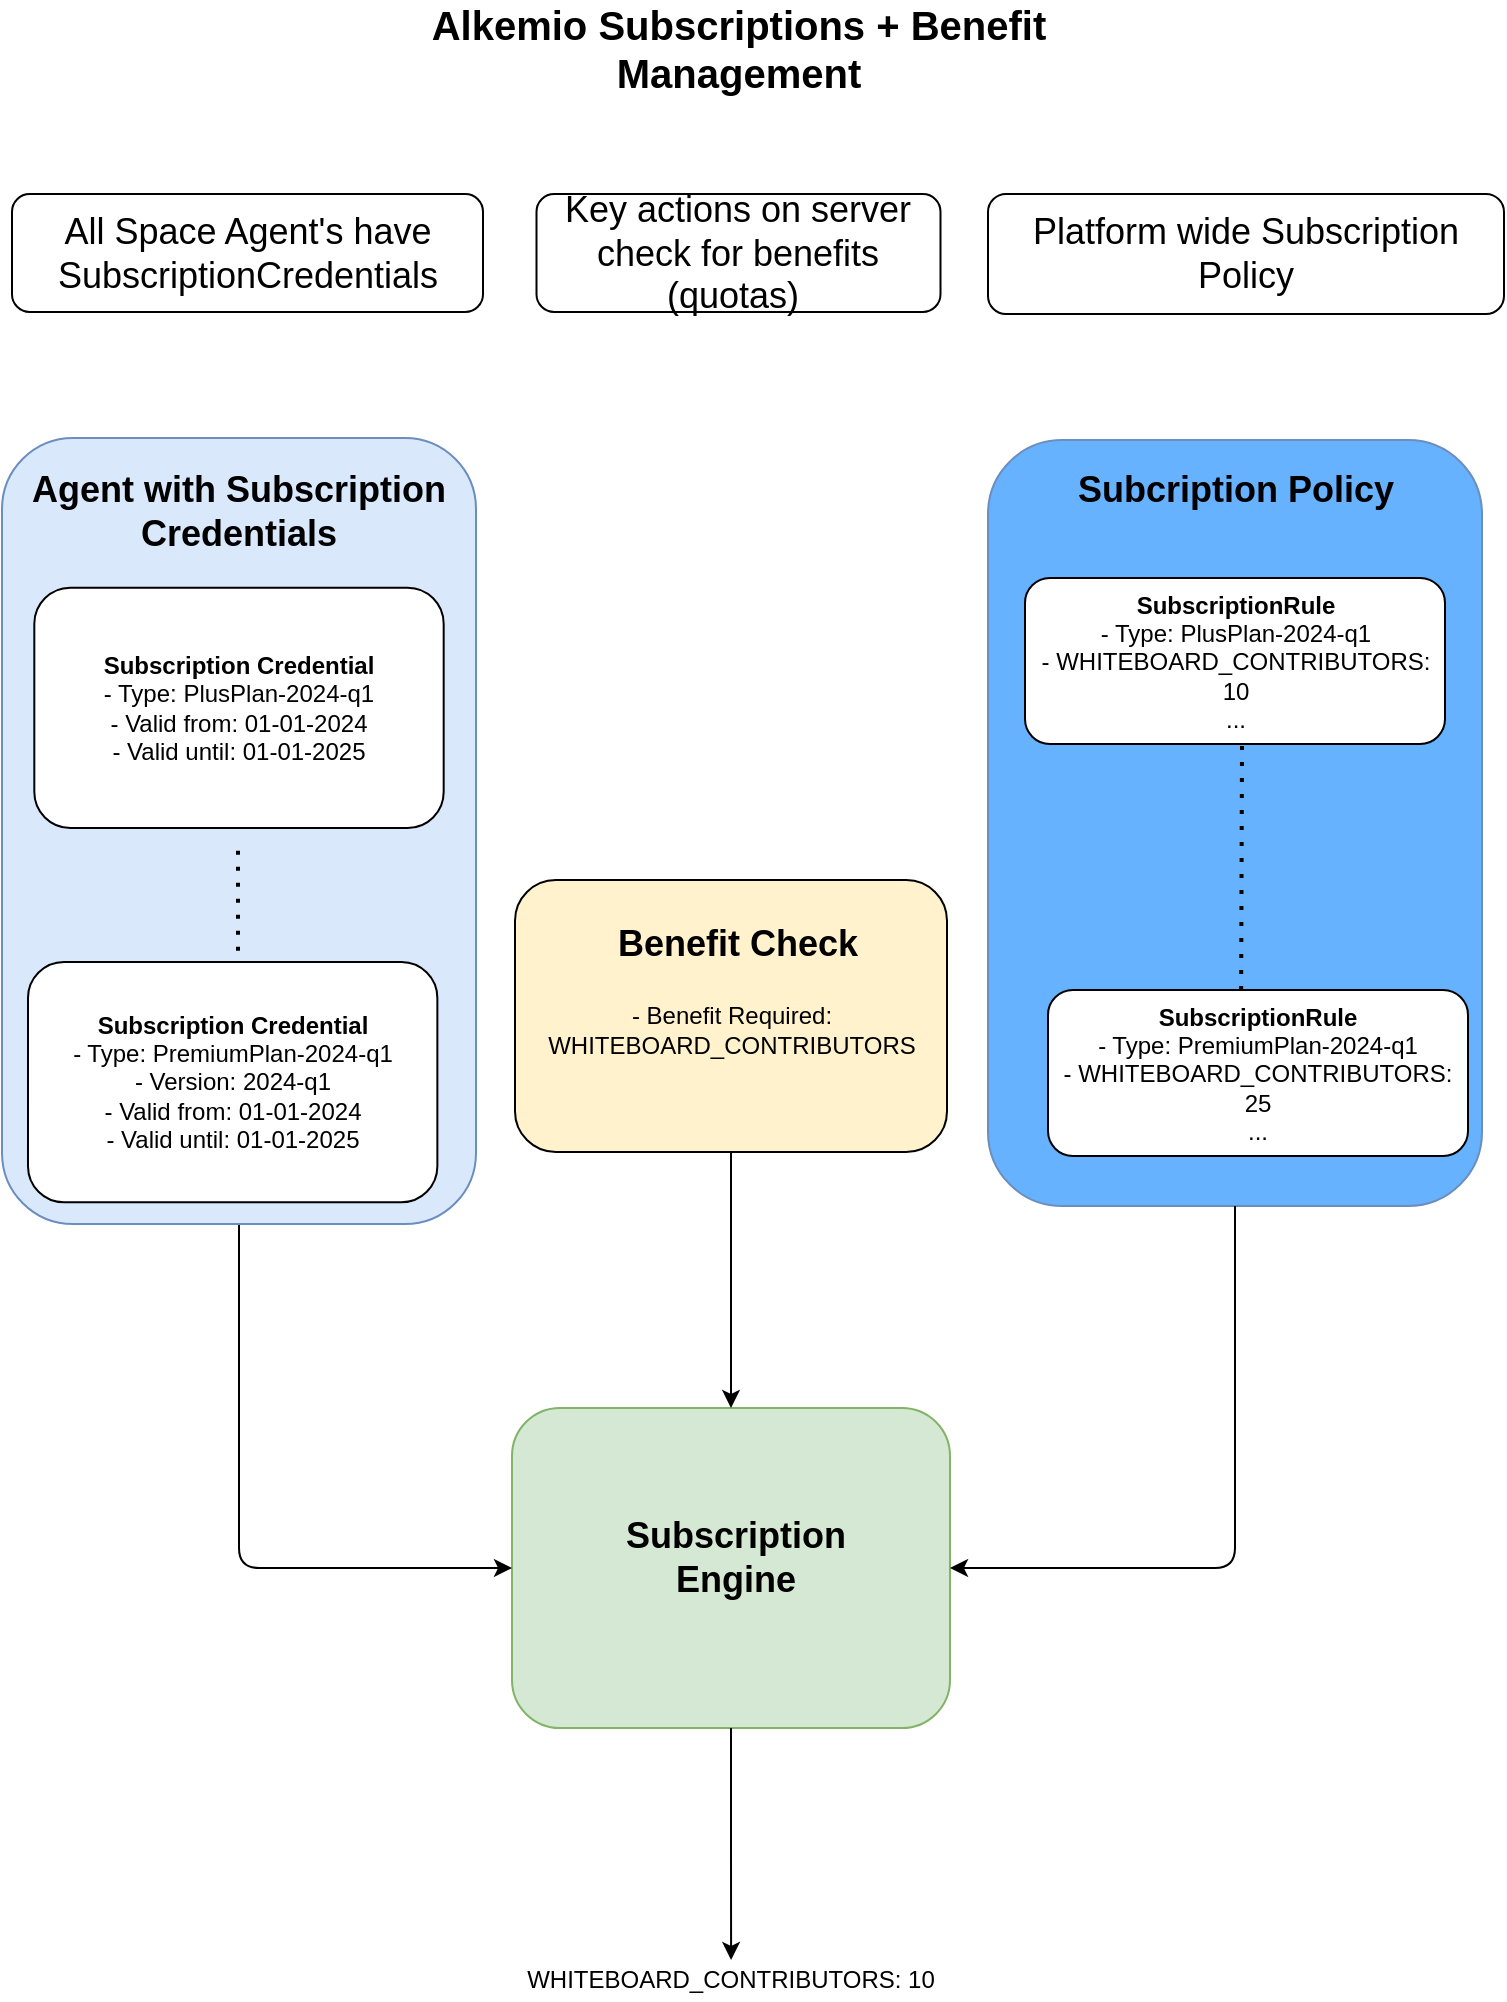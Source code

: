 <mxfile version="22.1.21" type="device">
  <diagram name="Subscriptions" id="MRnfxQKDurDMuoabgHoY">
    <mxGraphModel dx="2068" dy="1114" grid="0" gridSize="10" guides="1" tooltips="1" connect="1" arrows="1" fold="1" page="1" pageScale="1" pageWidth="827" pageHeight="1169" math="0" shadow="0">
      <root>
        <mxCell id="dUI4cDzIz1VOxFGTC87Q-0" />
        <mxCell id="dUI4cDzIz1VOxFGTC87Q-1" parent="dUI4cDzIz1VOxFGTC87Q-0" />
        <mxCell id="dUI4cDzIz1VOxFGTC87Q-4" value="Alkemio Subscriptions + Benefit Management" style="text;html=1;strokeColor=none;fillColor=none;align=center;verticalAlign=middle;whiteSpace=wrap;rounded=0;fontSize=20;fontStyle=1" parent="dUI4cDzIz1VOxFGTC87Q-1" vertex="1">
          <mxGeometry x="226" y="30" width="414.5" height="20" as="geometry" />
        </mxCell>
        <mxCell id="dUI4cDzIz1VOxFGTC87Q-11" value="" style="group" parent="dUI4cDzIz1VOxFGTC87Q-1" vertex="1" connectable="0">
          <mxGeometry x="558" y="236" width="247" height="383" as="geometry" />
        </mxCell>
        <mxCell id="dUI4cDzIz1VOxFGTC87Q-12" value="" style="rounded=1;whiteSpace=wrap;html=1;strokeColor=#6c8ebf;fillColor=#66B2FF;" parent="dUI4cDzIz1VOxFGTC87Q-11" vertex="1">
          <mxGeometry width="247" height="383" as="geometry" />
        </mxCell>
        <mxCell id="dUI4cDzIz1VOxFGTC87Q-13" value="&lt;b&gt;SubscriptionRule&lt;/b&gt;&lt;br&gt;- Type: PlusPlan-2024-q1&lt;br&gt;- WHITEBOARD_CONTRIBUTORS: 10&lt;br&gt;..." style="rounded=1;whiteSpace=wrap;html=1;" parent="dUI4cDzIz1VOxFGTC87Q-11" vertex="1">
          <mxGeometry x="18.5" y="69" width="210" height="83" as="geometry" />
        </mxCell>
        <mxCell id="dUI4cDzIz1VOxFGTC87Q-15" value="&lt;font style=&quot;font-size: 18px&quot;&gt;&lt;b&gt;Subcription Policy&lt;br&gt;&lt;/b&gt;&lt;/font&gt;" style="text;html=1;strokeColor=none;fillColor=none;align=center;verticalAlign=middle;whiteSpace=wrap;rounded=0;" parent="dUI4cDzIz1VOxFGTC87Q-11" vertex="1">
          <mxGeometry x="23.5" y="15" width="200" height="20" as="geometry" />
        </mxCell>
        <mxCell id="dUI4cDzIz1VOxFGTC87Q-57" value="" style="endArrow=none;dashed=1;html=1;dashPattern=1 3;strokeWidth=2;fontSize=11;" parent="dUI4cDzIz1VOxFGTC87Q-11" edge="1">
          <mxGeometry width="50" height="50" relative="1" as="geometry">
            <mxPoint x="127" y="153" as="sourcePoint" />
            <mxPoint x="126.55" y="281" as="targetPoint" />
          </mxGeometry>
        </mxCell>
        <mxCell id="UDjFpvZ7XodF3hWan5yg-6" value="&lt;b&gt;SubscriptionRule&lt;/b&gt;&lt;br&gt;- Type: PremiumPlan-2024-q1&lt;br&gt;- WHITEBOARD_CONTRIBUTORS: 25&lt;br&gt;..." style="rounded=1;whiteSpace=wrap;html=1;" vertex="1" parent="dUI4cDzIz1VOxFGTC87Q-11">
          <mxGeometry x="30" y="275" width="210" height="83" as="geometry" />
        </mxCell>
        <mxCell id="dUI4cDzIz1VOxFGTC87Q-25" value="" style="group" parent="dUI4cDzIz1VOxFGTC87Q-1" vertex="1" connectable="0">
          <mxGeometry x="320" y="720" width="219" height="160" as="geometry" />
        </mxCell>
        <mxCell id="dUI4cDzIz1VOxFGTC87Q-26" value="" style="rounded=1;whiteSpace=wrap;html=1;fillColor=#d5e8d4;strokeColor=#82b366;" parent="dUI4cDzIz1VOxFGTC87Q-25" vertex="1">
          <mxGeometry width="219" height="160" as="geometry" />
        </mxCell>
        <mxCell id="dUI4cDzIz1VOxFGTC87Q-27" value="&lt;b&gt;&lt;font style=&quot;font-size: 18px&quot;&gt;Subscription Engine&lt;/font&gt;&lt;/b&gt;" style="text;html=1;strokeColor=none;fillColor=none;align=center;verticalAlign=middle;whiteSpace=wrap;rounded=0;" parent="dUI4cDzIz1VOxFGTC87Q-25" vertex="1">
          <mxGeometry x="47.004" y="57" width="130.031" height="35" as="geometry" />
        </mxCell>
        <mxCell id="dUI4cDzIz1VOxFGTC87Q-30" value="" style="endArrow=classic;html=1;fontSize=8;entryX=0;entryY=0.5;entryDx=0;entryDy=0;edgeStyle=orthogonalEdgeStyle;exitX=0.5;exitY=1;exitDx=0;exitDy=0;" parent="dUI4cDzIz1VOxFGTC87Q-1" source="dUI4cDzIz1VOxFGTC87Q-44" target="dUI4cDzIz1VOxFGTC87Q-26" edge="1">
          <mxGeometry width="50" height="50" relative="1" as="geometry">
            <mxPoint x="360" y="470" as="sourcePoint" />
            <mxPoint x="361" y="280" as="targetPoint" />
          </mxGeometry>
        </mxCell>
        <mxCell id="dUI4cDzIz1VOxFGTC87Q-43" value="" style="group" parent="dUI4cDzIz1VOxFGTC87Q-1" vertex="1" connectable="0">
          <mxGeometry x="65" y="235" width="237" height="393" as="geometry" />
        </mxCell>
        <mxCell id="dUI4cDzIz1VOxFGTC87Q-44" value="" style="rounded=1;whiteSpace=wrap;html=1;fillColor=#dae8fc;strokeColor=#6c8ebf;" parent="dUI4cDzIz1VOxFGTC87Q-43" vertex="1">
          <mxGeometry width="237.0" height="393" as="geometry" />
        </mxCell>
        <mxCell id="dUI4cDzIz1VOxFGTC87Q-46" value="&lt;b&gt;Subscription Credential&lt;/b&gt;&lt;br&gt;- Type: PlusPlan-2024-q1&lt;br&gt;- Valid from: 01-01-2024&lt;br&gt;- Valid until: 01-01-2025" style="rounded=1;whiteSpace=wrap;html=1;" parent="dUI4cDzIz1VOxFGTC87Q-43" vertex="1">
          <mxGeometry x="16.16" y="74.86" width="204.68" height="120.14" as="geometry" />
        </mxCell>
        <mxCell id="dUI4cDzIz1VOxFGTC87Q-48" value="&lt;b&gt;&lt;font style=&quot;font-size: 18px&quot;&gt;Agent with Subscription Credentials&lt;/font&gt;&lt;/b&gt;" style="text;html=1;strokeColor=none;fillColor=none;align=center;verticalAlign=middle;whiteSpace=wrap;rounded=0;" parent="dUI4cDzIz1VOxFGTC87Q-43" vertex="1">
          <mxGeometry x="10.773" y="18.714" width="215.455" height="37.429" as="geometry" />
        </mxCell>
        <mxCell id="dUI4cDzIz1VOxFGTC87Q-50" value="" style="endArrow=none;dashed=1;html=1;dashPattern=1 3;strokeWidth=2;" parent="dUI4cDzIz1VOxFGTC87Q-43" edge="1">
          <mxGeometry width="50" height="50" relative="1" as="geometry">
            <mxPoint x="118" y="288.42" as="sourcePoint" />
            <mxPoint x="118" y="204" as="targetPoint" />
            <Array as="points">
              <mxPoint x="118" y="234.42" />
            </Array>
          </mxGeometry>
        </mxCell>
        <mxCell id="UDjFpvZ7XodF3hWan5yg-0" value="&lt;b&gt;Subscription Credential&lt;/b&gt;&lt;br&gt;- Type: PremiumPlan-2024-q1&lt;br&gt;- Version: 2024-q1&lt;br&gt;- Valid from: 01-01-2024&lt;br&gt;- Valid until: 01-01-2025" style="rounded=1;whiteSpace=wrap;html=1;" vertex="1" parent="dUI4cDzIz1VOxFGTC87Q-43">
          <mxGeometry x="13" y="262" width="204.68" height="120.14" as="geometry" />
        </mxCell>
        <mxCell id="dUI4cDzIz1VOxFGTC87Q-63" value="" style="group" parent="dUI4cDzIz1VOxFGTC87Q-1" vertex="1" connectable="0">
          <mxGeometry x="321.5" y="456" width="216" height="136" as="geometry" />
        </mxCell>
        <mxCell id="dUI4cDzIz1VOxFGTC87Q-60" value="&lt;br&gt;- Benefit Required: WHITEBOARD_CONTRIBUTORS" style="rounded=1;whiteSpace=wrap;html=1;fillColor=#FFF2CC;" parent="dUI4cDzIz1VOxFGTC87Q-63" vertex="1">
          <mxGeometry width="216" height="136" as="geometry" />
        </mxCell>
        <mxCell id="dUI4cDzIz1VOxFGTC87Q-61" value="&lt;font style=&quot;font-size: 18px&quot;&gt;&lt;b&gt;Benefit Check&lt;/b&gt;&lt;/font&gt;" style="text;html=1;strokeColor=none;fillColor=none;align=center;verticalAlign=middle;whiteSpace=wrap;rounded=0;" parent="dUI4cDzIz1VOxFGTC87Q-63" vertex="1">
          <mxGeometry x="33.998" y="16.003" width="155.745" height="31.628" as="geometry" />
        </mxCell>
        <mxCell id="dUI4cDzIz1VOxFGTC87Q-64" value="" style="endArrow=classic;html=1;fontSize=8;entryX=1;entryY=0.5;entryDx=0;entryDy=0;edgeStyle=orthogonalEdgeStyle;exitX=0.5;exitY=1;exitDx=0;exitDy=0;" parent="dUI4cDzIz1VOxFGTC87Q-1" source="dUI4cDzIz1VOxFGTC87Q-12" target="dUI4cDzIz1VOxFGTC87Q-26" edge="1">
          <mxGeometry width="50" height="50" relative="1" as="geometry">
            <mxPoint x="193.5" y="638" as="sourcePoint" />
            <mxPoint x="333.75" y="807" as="targetPoint" />
          </mxGeometry>
        </mxCell>
        <mxCell id="dUI4cDzIz1VOxFGTC87Q-65" style="edgeStyle=orthogonalEdgeStyle;rounded=0;orthogonalLoop=1;jettySize=auto;html=1;exitX=0.5;exitY=1;exitDx=0;exitDy=0;entryX=0.5;entryY=0;entryDx=0;entryDy=0;" parent="dUI4cDzIz1VOxFGTC87Q-1" source="dUI4cDzIz1VOxFGTC87Q-60" target="dUI4cDzIz1VOxFGTC87Q-26" edge="1">
          <mxGeometry relative="1" as="geometry" />
        </mxCell>
        <mxCell id="dUI4cDzIz1VOxFGTC87Q-66" style="edgeStyle=orthogonalEdgeStyle;rounded=0;orthogonalLoop=1;jettySize=auto;html=1;" parent="dUI4cDzIz1VOxFGTC87Q-1" source="dUI4cDzIz1VOxFGTC87Q-26" target="dUI4cDzIz1VOxFGTC87Q-67" edge="1">
          <mxGeometry relative="1" as="geometry">
            <mxPoint x="429.5" y="995" as="targetPoint" />
          </mxGeometry>
        </mxCell>
        <mxCell id="dUI4cDzIz1VOxFGTC87Q-67" value="WHITEBOARD_CONTRIBUTORS: 10" style="text;html=1;strokeColor=none;fillColor=none;align=center;verticalAlign=middle;whiteSpace=wrap;rounded=0;" parent="dUI4cDzIz1VOxFGTC87Q-1" vertex="1">
          <mxGeometry x="292.25" y="996" width="274.5" height="20" as="geometry" />
        </mxCell>
        <mxCell id="dUI4cDzIz1VOxFGTC87Q-68" value="&lt;span style=&quot;font-size: 18px;&quot;&gt;Platform wide Subscription Policy&lt;/span&gt;" style="text;html=1;fillColor=none;align=center;verticalAlign=middle;whiteSpace=wrap;rounded=1;strokeColor=#000000;" parent="dUI4cDzIz1VOxFGTC87Q-1" vertex="1">
          <mxGeometry x="558" y="113" width="258" height="60" as="geometry" />
        </mxCell>
        <mxCell id="dUI4cDzIz1VOxFGTC87Q-69" value="&lt;font style=&quot;font-size: 18px&quot;&gt;All Space Agent&#39;s have SubscriptionCredentials&lt;/font&gt;" style="text;html=1;fillColor=none;align=center;verticalAlign=middle;whiteSpace=wrap;rounded=1;strokeColor=#000000;" parent="dUI4cDzIz1VOxFGTC87Q-1" vertex="1">
          <mxGeometry x="70" y="113" width="235.5" height="59" as="geometry" />
        </mxCell>
        <mxCell id="dUI4cDzIz1VOxFGTC87Q-70" value="&lt;font style=&quot;font-size: 18px&quot;&gt;Key actions on server check for benefits (quotas)&amp;nbsp;&lt;/font&gt;" style="text;html=1;fillColor=none;align=center;verticalAlign=middle;whiteSpace=wrap;rounded=1;strokeColor=#000000;" parent="dUI4cDzIz1VOxFGTC87Q-1" vertex="1">
          <mxGeometry x="332.25" y="113" width="202" height="59" as="geometry" />
        </mxCell>
      </root>
    </mxGraphModel>
  </diagram>
</mxfile>
